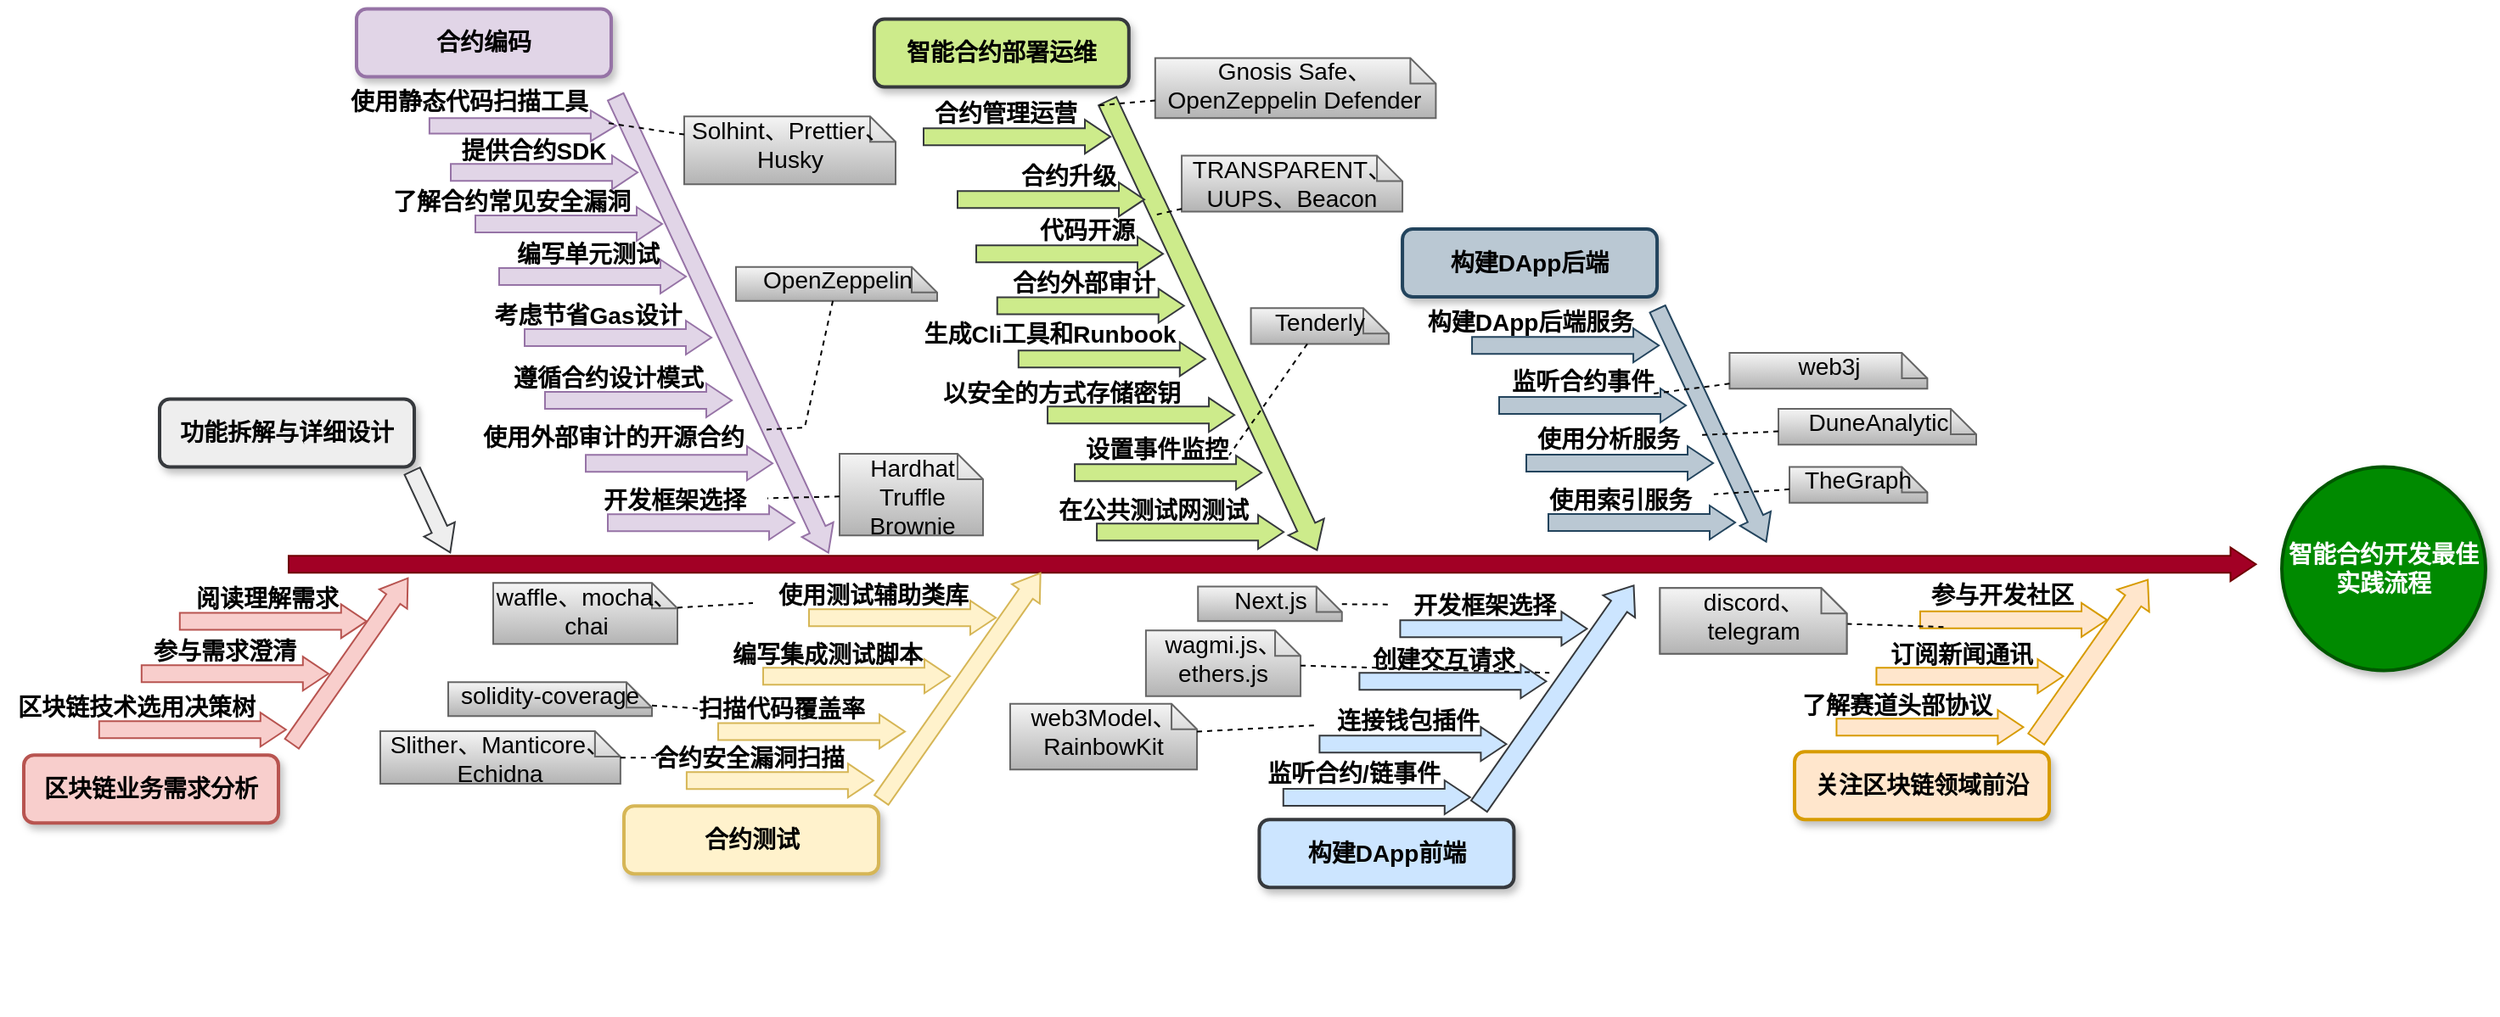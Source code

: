 <mxfile version="20.8.23" type="github">
  <diagram name="Page-1" id="b7a7eaba-c6c5-6fbe-34ae-1d3a4219ac39">
    <mxGraphModel dx="1395" dy="737" grid="1" gridSize="10" guides="1" tooltips="1" connect="1" arrows="1" fold="1" page="1" pageScale="1.5" pageWidth="1169" pageHeight="826" background="none" math="0" shadow="0">
      <root>
        <mxCell id="0" style=";html=1;" />
        <mxCell id="1" style=";html=1;" parent="0" />
        <mxCell id="KHwoJJ3RHJZZ6YcBAn-g-124" value="" style="html=1;shadow=0;dashed=0;align=center;verticalAlign=middle;shape=mxgraph.arrows2.arrow;dy=0.5;dx=15;direction=north;notch=0;rounded=0;strokeWidth=1;fontSize=14;rotation=90;fillColor=#a20025;strokeColor=#6F0000;fontStyle=1;fontColor=#ffffff;" vertex="1" parent="1">
          <mxGeometry x="755.38" y="731.25" width="20" height="1158.75" as="geometry" />
        </mxCell>
        <mxCell id="KHwoJJ3RHJZZ6YcBAn-g-125" value="" style="html=1;shadow=0;dashed=0;align=center;verticalAlign=middle;shape=mxgraph.arrows2.arrow;dy=0.5;dx=15;direction=north;notch=0;rounded=0;strokeWidth=1;fontSize=14;rotation=155;fillColor=#e1d5e7;strokeColor=#9673a6;fontStyle=1" vertex="1" parent="1">
          <mxGeometry x="431.06" y="1021.25" width="20.44" height="296.42" as="geometry" />
        </mxCell>
        <mxCell id="KHwoJJ3RHJZZ6YcBAn-g-126" value="合约编码" style="rounded=1;whiteSpace=wrap;html=1;shadow=1;strokeWidth=2;fontSize=14;fillColor=#e1d5e7;strokeColor=#9673a6;align=center;fontStyle=1" vertex="1" parent="1">
          <mxGeometry x="226" y="983.24" width="150" height="40" as="geometry" />
        </mxCell>
        <mxCell id="KHwoJJ3RHJZZ6YcBAn-g-128" value="智能合约开发最佳实践流程" style="ellipse;whiteSpace=wrap;html=1;rounded=1;shadow=1;strokeWidth=2;fontSize=14;align=center;fontStyle=1;fillColor=#008a00;fontColor=#ffffff;strokeColor=#005700;" vertex="1" parent="1">
          <mxGeometry x="1360" y="1253.24" width="120" height="120" as="geometry" />
        </mxCell>
        <mxCell id="KHwoJJ3RHJZZ6YcBAn-g-150" value="" style="html=1;shadow=0;dashed=0;align=center;verticalAlign=middle;shape=mxgraph.arrows2.arrow;dy=0.5;dx=15;direction=north;notch=0;rounded=0;strokeWidth=1;fontSize=14;rotation=35;fillColor=#fff2cc;strokeColor=#d6b656;fontStyle=1" vertex="1" parent="1">
          <mxGeometry x="572" y="1301.06" width="20" height="163.28" as="geometry" />
        </mxCell>
        <mxCell id="KHwoJJ3RHJZZ6YcBAn-g-151" value="合约测试" style="rounded=1;whiteSpace=wrap;html=1;shadow=1;strokeWidth=2;fontSize=14;fillColor=#fff2cc;strokeColor=#d6b656;align=center;fontStyle=1" vertex="1" parent="1">
          <mxGeometry x="383.5" y="1453.12" width="150" height="40" as="geometry" />
        </mxCell>
        <mxCell id="KHwoJJ3RHJZZ6YcBAn-g-167" value="" style="group;align=center;fontSize=14;fontStyle=1" vertex="1" connectable="0" parent="1">
          <mxGeometry x="410" y="1531.12" width="211" height="45" as="geometry" />
        </mxCell>
        <mxCell id="KHwoJJ3RHJZZ6YcBAn-g-168" value="" style="html=1;shadow=0;dashed=0;align=center;verticalAlign=middle;shape=mxgraph.arrows2.arrow;dy=0.5;dx=15;direction=north;notch=0;rounded=0;strokeWidth=1;fontSize=14;rotation=90;horizontal=0;labelPosition=left;verticalLabelPosition=middle;fillColor=#fff2cc;strokeColor=#d6b656;fontStyle=1" vertex="1" parent="KHwoJJ3RHJZZ6YcBAn-g-167">
          <mxGeometry x="127.5" y="-244" width="20" height="110" as="geometry" />
        </mxCell>
        <mxCell id="KHwoJJ3RHJZZ6YcBAn-g-169" value="使用测试辅助类库" style="text;html=1;align=center;verticalAlign=middle;resizable=0;points=[];autosize=1;strokeColor=none;fillColor=none;fontSize=14;fontStyle=1" vertex="1" parent="1">
          <mxGeometry x="459.5" y="1314.12" width="140" height="30" as="geometry" />
        </mxCell>
        <mxCell id="KHwoJJ3RHJZZ6YcBAn-g-189" value="" style="html=1;shadow=0;dashed=0;align=center;verticalAlign=middle;shape=mxgraph.arrows2.arrow;dy=0.5;dx=15;direction=north;notch=0;rounded=0;strokeWidth=1;fontSize=14;rotation=35;fillColor=#cce5ff;strokeColor=#36393d;fontStyle=1" vertex="1" parent="1">
          <mxGeometry x="921.24" y="1308.81" width="22.97" height="158.76" as="geometry" />
        </mxCell>
        <mxCell id="KHwoJJ3RHJZZ6YcBAn-g-190" value="构建DApp前端" style="rounded=1;whiteSpace=wrap;html=1;shadow=1;strokeWidth=2;fontSize=14;fillColor=#cce5ff;strokeColor=#36393d;align=center;fontStyle=1" vertex="1" parent="1">
          <mxGeometry x="757.71" y="1461.12" width="150" height="40" as="geometry" />
        </mxCell>
        <mxCell id="KHwoJJ3RHJZZ6YcBAn-g-191" value="" style="html=1;shadow=0;dashed=0;align=center;verticalAlign=middle;shape=mxgraph.arrows2.arrow;dy=0.5;dx=15;direction=north;notch=0;rounded=0;strokeWidth=1;fontSize=14;rotation=90;horizontal=0;labelPosition=left;verticalLabelPosition=middle;fillColor=#cce5ff;strokeColor=#36393d;fontStyle=1" vertex="1" parent="1">
          <mxGeometry x="885.71" y="1293.62" width="20" height="110" as="geometry" />
        </mxCell>
        <mxCell id="KHwoJJ3RHJZZ6YcBAn-g-192" value="开发框架选择" style="text;html=1;align=center;verticalAlign=middle;resizable=0;points=[];autosize=1;strokeColor=none;fillColor=none;fontSize=14;fontStyle=1" vertex="1" parent="1">
          <mxGeometry x="834.71" y="1319.62" width="110" height="30" as="geometry" />
        </mxCell>
        <mxCell id="KHwoJJ3RHJZZ6YcBAn-g-193" value="" style="html=1;shadow=0;dashed=0;align=center;verticalAlign=middle;shape=mxgraph.arrows2.arrow;dy=0.5;dx=15;direction=north;notch=0;rounded=0;strokeWidth=1;fontSize=14;rotation=90;horizontal=0;labelPosition=left;verticalLabelPosition=middle;fillColor=#cce5ff;strokeColor=#36393d;fontStyle=1" vertex="1" parent="1">
          <mxGeometry x="861.71" y="1324.62" width="20" height="110" as="geometry" />
        </mxCell>
        <mxCell id="KHwoJJ3RHJZZ6YcBAn-g-194" value="创建交互请求" style="text;html=1;align=center;verticalAlign=middle;resizable=0;points=[];autosize=1;strokeColor=none;fillColor=none;fontSize=14;fontStyle=1" vertex="1" parent="1">
          <mxGeometry x="810.6" y="1352.12" width="110" height="30" as="geometry" />
        </mxCell>
        <mxCell id="KHwoJJ3RHJZZ6YcBAn-g-206" value="关注区块链领域前沿" style="rounded=1;whiteSpace=wrap;html=1;shadow=1;strokeWidth=2;fontSize=14;fillColor=#ffe6cc;strokeColor=#d79b00;align=center;fontStyle=1" vertex="1" parent="1">
          <mxGeometry x="1073" y="1421.12" width="150" height="40" as="geometry" />
        </mxCell>
        <mxCell id="KHwoJJ3RHJZZ6YcBAn-g-130" value="" style="html=1;shadow=0;dashed=0;align=center;verticalAlign=middle;shape=mxgraph.arrows2.arrow;dy=0.5;dx=15;direction=north;notch=0;rounded=0;strokeWidth=1;fontSize=14;rotation=90;horizontal=0;labelPosition=left;verticalLabelPosition=middle;fillColor=#e1d5e7;strokeColor=#9673a6;fontStyle=1" vertex="1" parent="1">
          <mxGeometry x="406" y="1196.12" width="20" height="110" as="geometry" />
        </mxCell>
        <mxCell id="KHwoJJ3RHJZZ6YcBAn-g-131" value="&lt;font style=&quot;font-size: 14px;&quot;&gt;使用外部审计的开源合约&lt;/font&gt;" style="text;html=1;align=center;verticalAlign=middle;resizable=0;points=[];autosize=1;strokeColor=none;fillColor=none;fontSize=14;fontStyle=1" vertex="1" parent="1">
          <mxGeometry x="287" y="1221.12" width="180" height="30" as="geometry" />
        </mxCell>
        <mxCell id="KHwoJJ3RHJZZ6YcBAn-g-148" value="" style="html=1;shadow=0;dashed=0;align=center;verticalAlign=middle;shape=mxgraph.arrows2.arrow;dy=0.5;dx=15;direction=north;notch=0;rounded=0;strokeWidth=1;fontSize=14;rotation=90;horizontal=0;labelPosition=left;verticalLabelPosition=middle;fillColor=#cdeb8b;strokeColor=#36393d;fontStyle=1;" vertex="1" parent="1">
          <mxGeometry x="660.9" y="1134.64" width="20" height="110" as="geometry" />
        </mxCell>
        <mxCell id="KHwoJJ3RHJZZ6YcBAn-g-149" value="生成Cli工具和Runbook" style="text;html=1;align=center;verticalAlign=middle;resizable=0;points=[];autosize=1;strokeColor=none;fillColor=none;fontSize=14;fontStyle=1" vertex="1" parent="1">
          <mxGeometry x="549.03" y="1159.64" width="170" height="30" as="geometry" />
        </mxCell>
        <mxCell id="KHwoJJ3RHJZZ6YcBAn-g-180" value="功能拆解与详细设计" style="rounded=1;whiteSpace=wrap;html=1;shadow=1;strokeWidth=2;fontSize=14;fillColor=#eeeeee;strokeColor=#36393d;align=center;fontStyle=1" vertex="1" parent="1">
          <mxGeometry x="110" y="1213.24" width="150" height="40" as="geometry" />
        </mxCell>
        <mxCell id="KHwoJJ3RHJZZ6YcBAn-g-212" value="" style="html=1;shadow=0;dashed=0;align=center;verticalAlign=middle;shape=mxgraph.arrows2.arrow;dy=0.5;dx=15;direction=north;notch=0;rounded=0;strokeWidth=1;fontSize=14;rotation=155;fillColor=#eeeeee;strokeColor=#36393d;fontStyle=1;" vertex="1" parent="1">
          <mxGeometry x="260" y="1253.24" width="20" height="52.88" as="geometry" />
        </mxCell>
        <mxCell id="KHwoJJ3RHJZZ6YcBAn-g-235" value="Hardhat&#xa;Truffle&#xa;Brownie" style="shape=note;size=15;spacingLeft=5;overflow=fill;whiteSpace=wrap;fontSize=14;verticalAlign=middle;spacing=0;fillColor=#f5f5f5;strokeColor=#666666;gradientColor=#b3b3b3;" vertex="1" parent="1">
          <mxGeometry x="510.5" y="1245.5" width="84.5" height="48.12" as="geometry" />
        </mxCell>
        <mxCell id="KHwoJJ3RHJZZ6YcBAn-g-237" value="" style="rounded=0;endArrow=none;dashed=1;html=1;fontSize=14;" edge="1" source="KHwoJJ3RHJZZ6YcBAn-g-235" target="KHwoJJ3RHJZZ6YcBAn-g-134" parent="1">
          <mxGeometry relative="1" as="geometry">
            <mxPoint x="536.611" y="1100.12" as="targetPoint" />
          </mxGeometry>
        </mxCell>
        <mxCell id="KHwoJJ3RHJZZ6YcBAn-g-239" value="OpenZeppelin" style="shape=note;size=15;spacingLeft=5;overflow=fill;whiteSpace=wrap;fontSize=14;verticalAlign=middle;spacing=0;fillColor=#f5f5f5;strokeColor=#666666;gradientColor=#b3b3b3;" vertex="1" parent="1">
          <mxGeometry x="449.5" y="1135.41" width="118.5" height="19.94" as="geometry" />
        </mxCell>
        <mxCell id="KHwoJJ3RHJZZ6YcBAn-g-240" value="" style="rounded=0;endArrow=none;dashed=1;html=1;fontSize=14;" edge="1" parent="1" source="KHwoJJ3RHJZZ6YcBAn-g-239" target="KHwoJJ3RHJZZ6YcBAn-g-131">
          <mxGeometry relative="1" as="geometry">
            <mxPoint x="484" y="1210.06" as="targetPoint" />
            <Array as="points">
              <mxPoint x="490" y="1230" />
            </Array>
          </mxGeometry>
        </mxCell>
        <mxCell id="KHwoJJ3RHJZZ6YcBAn-g-133" value="" style="html=1;shadow=0;dashed=0;align=center;verticalAlign=middle;shape=mxgraph.arrows2.arrow;dy=0.5;dx=15;direction=north;notch=0;rounded=0;strokeWidth=1;fontSize=14;rotation=90;horizontal=0;labelPosition=left;verticalLabelPosition=middle;fillColor=#e1d5e7;strokeColor=#9673a6;fontStyle=1" vertex="1" parent="1">
          <mxGeometry x="419" y="1231.12" width="20" height="110" as="geometry" />
        </mxCell>
        <mxCell id="KHwoJJ3RHJZZ6YcBAn-g-134" value="开发框架选择" style="text;html=1;align=center;verticalAlign=middle;resizable=0;points=[];autosize=1;strokeColor=none;fillColor=none;fontSize=14;fontStyle=1" vertex="1" parent="1">
          <mxGeometry x="358" y="1258.12" width="110" height="30" as="geometry" />
        </mxCell>
        <mxCell id="KHwoJJ3RHJZZ6YcBAn-g-243" value="" style="html=1;shadow=0;dashed=0;align=center;verticalAlign=middle;shape=mxgraph.arrows2.arrow;dy=0.5;dx=15;direction=north;notch=0;rounded=0;strokeWidth=1;fontSize=14;rotation=35;fillColor=#f8cecc;strokeColor=#b85450;fontStyle=1" vertex="1" parent="1">
          <mxGeometry x="212.07" y="1308.06" width="20" height="119.11" as="geometry" />
        </mxCell>
        <mxCell id="KHwoJJ3RHJZZ6YcBAn-g-244" value="区块链业务需求分析" style="rounded=1;whiteSpace=wrap;html=1;shadow=1;strokeWidth=2;fontSize=14;fillColor=#f8cecc;strokeColor=#b85450;align=center;fontStyle=1" vertex="1" parent="1">
          <mxGeometry x="30.0" y="1423.12" width="150" height="40" as="geometry" />
        </mxCell>
        <mxCell id="KHwoJJ3RHJZZ6YcBAn-g-256" value="" style="group;align=center;fontSize=14;fontStyle=1" vertex="1" connectable="0" parent="1">
          <mxGeometry x="56.9" y="1309.22" width="186" height="45" as="geometry" />
        </mxCell>
        <mxCell id="KHwoJJ3RHJZZ6YcBAn-g-257" value="" style="html=1;shadow=0;dashed=0;align=center;verticalAlign=middle;shape=mxgraph.arrows2.arrow;dy=0.5;dx=15;direction=north;notch=0;rounded=0;strokeWidth=1;fontSize=14;rotation=90;horizontal=0;labelPosition=left;verticalLabelPosition=middle;fillColor=#f8cecc;strokeColor=#b85450;fontStyle=1" vertex="1" parent="KHwoJJ3RHJZZ6YcBAn-g-256">
          <mxGeometry x="110" y="-20" width="20" height="110" as="geometry" />
        </mxCell>
        <mxCell id="KHwoJJ3RHJZZ6YcBAn-g-258" value="阅读理解需求" style="text;html=1;align=center;verticalAlign=middle;resizable=0;points=[];autosize=1;strokeColor=none;fillColor=none;fontSize=14;fontStyle=1" vertex="1" parent="1">
          <mxGeometry x="117.9" y="1316.22" width="110" height="30" as="geometry" />
        </mxCell>
        <mxCell id="KHwoJJ3RHJZZ6YcBAn-g-251" value="" style="html=1;shadow=0;dashed=0;align=center;verticalAlign=middle;shape=mxgraph.arrows2.arrow;dy=0.5;dx=15;direction=north;notch=0;rounded=0;strokeWidth=1;fontSize=14;rotation=90;horizontal=0;labelPosition=left;verticalLabelPosition=middle;fillColor=#f8cecc;strokeColor=#b85450;fontStyle=1" vertex="1" parent="1">
          <mxGeometry x="144.4" y="1320.12" width="20" height="110" as="geometry" />
        </mxCell>
        <mxCell id="KHwoJJ3RHJZZ6YcBAn-g-252" value="参与需求澄清" style="text;html=1;align=center;verticalAlign=middle;resizable=0;points=[];autosize=1;strokeColor=none;fillColor=none;fontSize=14;fontStyle=1" vertex="1" parent="1">
          <mxGeometry x="93.4" y="1347.12" width="110" height="30" as="geometry" />
        </mxCell>
        <mxCell id="KHwoJJ3RHJZZ6YcBAn-g-254" value="" style="html=1;shadow=0;dashed=0;align=center;verticalAlign=middle;shape=mxgraph.arrows2.arrow;dy=0.5;dx=15;direction=north;notch=0;rounded=0;strokeWidth=1;fontSize=14;rotation=90;horizontal=0;labelPosition=left;verticalLabelPosition=middle;fillColor=#f8cecc;strokeColor=#b85450;fontStyle=1" vertex="1" parent="1">
          <mxGeometry x="119.4" y="1353.12" width="20" height="110" as="geometry" />
        </mxCell>
        <mxCell id="KHwoJJ3RHJZZ6YcBAn-g-255" value="区块链技术选用决策树" style="text;html=1;align=center;verticalAlign=middle;resizable=0;points=[];autosize=1;strokeColor=none;fillColor=none;fontSize=14;fontStyle=1" vertex="1" parent="1">
          <mxGeometry x="16.4" y="1380.12" width="160" height="30" as="geometry" />
        </mxCell>
        <mxCell id="KHwoJJ3RHJZZ6YcBAn-g-273" value="" style="group" vertex="1" connectable="0" parent="1">
          <mxGeometry x="246.63" y="1047.64" width="144.87" height="42" as="geometry" />
        </mxCell>
        <mxCell id="KHwoJJ3RHJZZ6YcBAn-g-271" value="" style="html=1;shadow=0;dashed=0;align=center;verticalAlign=middle;shape=mxgraph.arrows2.arrow;dy=0.5;dx=15;direction=north;notch=0;rounded=0;strokeWidth=1;fontSize=14;rotation=90;horizontal=0;labelPosition=left;verticalLabelPosition=middle;fillColor=#e1d5e7;strokeColor=#9673a6;fontStyle=1" vertex="1" parent="KHwoJJ3RHJZZ6YcBAn-g-273">
          <mxGeometry x="79.87" y="-23" width="20" height="110" as="geometry" />
        </mxCell>
        <mxCell id="KHwoJJ3RHJZZ6YcBAn-g-272" value="提供合约SDK" style="text;html=1;align=center;verticalAlign=middle;resizable=0;points=[];autosize=1;strokeColor=none;fillColor=none;fontSize=14;fontStyle=1" vertex="1" parent="KHwoJJ3RHJZZ6YcBAn-g-273">
          <mxGeometry x="28" y="4" width="110" height="30" as="geometry" />
        </mxCell>
        <mxCell id="KHwoJJ3RHJZZ6YcBAn-g-280" value="" style="group" vertex="1" connectable="0" parent="1">
          <mxGeometry x="212.07" y="1023.24" width="166.87" height="38.0" as="geometry" />
        </mxCell>
        <mxCell id="KHwoJJ3RHJZZ6YcBAn-g-278" value="" style="html=1;shadow=0;dashed=0;align=center;verticalAlign=middle;shape=mxgraph.arrows2.arrow;dy=0.5;dx=15;direction=north;notch=0;rounded=0;strokeWidth=1;fontSize=14;rotation=90;horizontal=0;labelPosition=left;verticalLabelPosition=middle;fillColor=#e1d5e7;strokeColor=#9673a6;fontStyle=1" vertex="1" parent="KHwoJJ3RHJZZ6YcBAn-g-280">
          <mxGeometry x="102.81" y="-26.06" width="18.12" height="110" as="geometry" />
        </mxCell>
        <mxCell id="KHwoJJ3RHJZZ6YcBAn-g-279" value="&lt;span style=&quot;font-size: 14px;&quot;&gt;使用静态代码扫描工具&lt;/span&gt;" style="text;html=1;align=center;verticalAlign=middle;resizable=0;points=[];autosize=1;strokeColor=none;fillColor=none;fontSize=14;fontStyle=1" vertex="1" parent="KHwoJJ3RHJZZ6YcBAn-g-280">
          <mxGeometry width="160" height="30" as="geometry" />
        </mxCell>
        <mxCell id="KHwoJJ3RHJZZ6YcBAn-g-282" value="Solhint、Prettier、Husky" style="shape=note;size=15;spacingLeft=5;overflow=fill;whiteSpace=wrap;fontSize=14;verticalAlign=middle;spacing=0;fillColor=#f5f5f5;strokeColor=#666666;gradientColor=#b3b3b3;" vertex="1" parent="1">
          <mxGeometry x="419" y="1046.64" width="124.5" height="40" as="geometry" />
        </mxCell>
        <mxCell id="KHwoJJ3RHJZZ6YcBAn-g-283" value="" style="rounded=0;endArrow=none;dashed=1;html=1;fontSize=14;" edge="1" parent="1" source="KHwoJJ3RHJZZ6YcBAn-g-282" target="KHwoJJ3RHJZZ6YcBAn-g-279">
          <mxGeometry relative="1" as="geometry">
            <mxPoint x="390" y="1094.85" as="targetPoint" />
            <Array as="points" />
          </mxGeometry>
        </mxCell>
        <mxCell id="KHwoJJ3RHJZZ6YcBAn-g-289" value="" style="html=1;shadow=0;dashed=0;align=center;verticalAlign=middle;shape=mxgraph.arrows2.arrow;dy=0.5;dx=15;direction=north;notch=0;rounded=0;strokeWidth=1;fontSize=14;rotation=90;horizontal=0;labelPosition=left;verticalLabelPosition=middle;fillColor=#fff2cc;strokeColor=#d6b656;fontStyle=1" vertex="1" parent="1">
          <mxGeometry x="510.5" y="1321.62" width="20" height="110" as="geometry" />
        </mxCell>
        <mxCell id="KHwoJJ3RHJZZ6YcBAn-g-290" value="编写集成测试脚本" style="text;html=1;align=center;verticalAlign=middle;resizable=0;points=[];autosize=1;strokeColor=none;fillColor=none;fontSize=14;fontStyle=1" vertex="1" parent="1">
          <mxGeometry x="432.5" y="1348.62" width="140" height="30" as="geometry" />
        </mxCell>
        <mxCell id="KHwoJJ3RHJZZ6YcBAn-g-292" value="waffle、mocha、chai" style="shape=note;size=15;spacingLeft=5;overflow=fill;whiteSpace=wrap;fontSize=14;verticalAlign=middle;spacing=0;fillColor=#f5f5f5;strokeColor=#666666;gradientColor=#b3b3b3;" vertex="1" parent="1">
          <mxGeometry x="306.5" y="1321.62" width="108.5" height="36" as="geometry" />
        </mxCell>
        <mxCell id="KHwoJJ3RHJZZ6YcBAn-g-293" value="" style="rounded=0;endArrow=none;dashed=1;html=1;fontSize=14;" edge="1" parent="1" source="KHwoJJ3RHJZZ6YcBAn-g-292" target="KHwoJJ3RHJZZ6YcBAn-g-169">
          <mxGeometry relative="1" as="geometry">
            <mxPoint x="442" y="1334.059" as="targetPoint" />
          </mxGeometry>
        </mxCell>
        <mxCell id="KHwoJJ3RHJZZ6YcBAn-g-294" value="" style="html=1;shadow=0;dashed=0;align=center;verticalAlign=middle;shape=mxgraph.arrows2.arrow;dy=0.5;dx=15;direction=north;notch=0;rounded=0;strokeWidth=1;fontSize=14;rotation=90;horizontal=0;labelPosition=left;verticalLabelPosition=middle;fillColor=#fff2cc;strokeColor=#d6b656;fontStyle=1" vertex="1" parent="1">
          <mxGeometry x="484" y="1354.22" width="20" height="110" as="geometry" />
        </mxCell>
        <mxCell id="KHwoJJ3RHJZZ6YcBAn-g-295" value="扫描代码覆盖率" style="text;html=1;align=center;verticalAlign=middle;resizable=0;points=[];autosize=1;strokeColor=none;fillColor=none;fontSize=14;fontStyle=1" vertex="1" parent="1">
          <mxGeometry x="416" y="1381.22" width="120" height="30" as="geometry" />
        </mxCell>
        <mxCell id="KHwoJJ3RHJZZ6YcBAn-g-297" value="solidity-coverage" style="shape=note;size=15;spacingLeft=5;overflow=fill;whiteSpace=wrap;fontSize=14;verticalAlign=middle;spacing=0;fillColor=#f5f5f5;strokeColor=#666666;gradientColor=#b3b3b3;" vertex="1" parent="1">
          <mxGeometry x="280" y="1380.12" width="120" height="20" as="geometry" />
        </mxCell>
        <mxCell id="KHwoJJ3RHJZZ6YcBAn-g-298" value="" style="rounded=0;endArrow=none;dashed=1;html=1;fontSize=14;" edge="1" parent="1" source="KHwoJJ3RHJZZ6YcBAn-g-297">
          <mxGeometry relative="1" as="geometry">
            <mxPoint x="429" y="1395.72" as="targetPoint" />
          </mxGeometry>
        </mxCell>
        <mxCell id="KHwoJJ3RHJZZ6YcBAn-g-299" value="" style="html=1;shadow=0;dashed=0;align=center;verticalAlign=middle;shape=mxgraph.arrows2.arrow;dy=0.5;dx=15;direction=north;notch=0;rounded=0;strokeWidth=1;fontSize=14;rotation=90;horizontal=0;labelPosition=left;verticalLabelPosition=middle;fillColor=#fff2cc;strokeColor=#d6b656;fontStyle=1" vertex="1" parent="1">
          <mxGeometry x="465.44" y="1383.12" width="20" height="110" as="geometry" />
        </mxCell>
        <mxCell id="KHwoJJ3RHJZZ6YcBAn-g-300" value="合约安全漏洞扫描" style="text;html=1;align=center;verticalAlign=middle;resizable=0;points=[];autosize=1;strokeColor=none;fillColor=none;fontSize=14;fontStyle=1" vertex="1" parent="1">
          <mxGeometry x="387.44" y="1410.12" width="140" height="30" as="geometry" />
        </mxCell>
        <mxCell id="KHwoJJ3RHJZZ6YcBAn-g-301" value="Slither、Manticore、Echidna" style="shape=note;size=15;spacingLeft=5;overflow=fill;whiteSpace=wrap;fontSize=14;verticalAlign=middle;spacing=0;fillColor=#f5f5f5;strokeColor=#666666;gradientColor=#b3b3b3;" vertex="1" parent="1">
          <mxGeometry x="240" y="1409.02" width="141.44" height="30.98" as="geometry" />
        </mxCell>
        <mxCell id="KHwoJJ3RHJZZ6YcBAn-g-302" value="" style="rounded=0;endArrow=none;dashed=1;html=1;fontSize=14;" edge="1" parent="1" source="KHwoJJ3RHJZZ6YcBAn-g-301">
          <mxGeometry relative="1" as="geometry">
            <mxPoint x="410.44" y="1424.62" as="targetPoint" />
          </mxGeometry>
        </mxCell>
        <mxCell id="KHwoJJ3RHJZZ6YcBAn-g-303" value="" style="html=1;shadow=0;dashed=0;align=center;verticalAlign=middle;shape=mxgraph.arrows2.arrow;dy=0.5;dx=15;direction=north;notch=0;rounded=0;strokeWidth=1;fontSize=14;rotation=90;horizontal=0;labelPosition=left;verticalLabelPosition=middle;fillColor=#cdeb8b;strokeColor=#36393d;fontStyle=1" vertex="1" parent="1">
          <mxGeometry x="694.03" y="1201.62" width="20" height="110" as="geometry" />
        </mxCell>
        <mxCell id="KHwoJJ3RHJZZ6YcBAn-g-304" value="&lt;font style=&quot;font-size: 14px;&quot;&gt;设置事件监控&lt;/font&gt;" style="text;html=1;align=center;verticalAlign=middle;resizable=0;points=[];autosize=1;strokeColor=none;fillColor=none;fontSize=14;fontStyle=1" vertex="1" parent="1">
          <mxGeometry x="642.03" y="1227.62" width="110" height="30" as="geometry" />
        </mxCell>
        <mxCell id="KHwoJJ3RHJZZ6YcBAn-g-305" value="" style="html=1;shadow=0;dashed=0;align=center;verticalAlign=middle;shape=mxgraph.arrows2.arrow;dy=0.5;dx=15;direction=north;notch=0;rounded=0;strokeWidth=1;fontSize=14;rotation=90;horizontal=0;labelPosition=left;verticalLabelPosition=middle;fillColor=#cdeb8b;strokeColor=#36393d;fontStyle=1" vertex="1" parent="1">
          <mxGeometry x="707.03" y="1236.62" width="20" height="110" as="geometry" />
        </mxCell>
        <mxCell id="KHwoJJ3RHJZZ6YcBAn-g-306" value="在公共测试网测试" style="text;html=1;align=center;verticalAlign=middle;resizable=0;points=[];autosize=1;strokeColor=none;fillColor=none;fontSize=14;fontStyle=1" vertex="1" parent="1">
          <mxGeometry x="625.03" y="1263.62" width="140" height="30" as="geometry" />
        </mxCell>
        <mxCell id="KHwoJJ3RHJZZ6YcBAn-g-307" value="" style="html=1;shadow=0;dashed=0;align=center;verticalAlign=middle;shape=mxgraph.arrows2.arrow;dy=0.5;dx=15;direction=north;notch=0;rounded=0;strokeWidth=1;fontSize=14;rotation=155;fillColor=#cdeb8b;strokeColor=#36393d;fontStyle=1" vertex="1" parent="1">
          <mxGeometry x="718.43" y="1023.93" width="23.16" height="292" as="geometry" />
        </mxCell>
        <mxCell id="KHwoJJ3RHJZZ6YcBAn-g-308" value="" style="html=1;shadow=0;dashed=0;align=center;verticalAlign=middle;shape=mxgraph.arrows2.arrow;dy=0.5;dx=15;direction=north;notch=0;rounded=0;strokeWidth=1;fontSize=14;rotation=90;horizontal=0;labelPosition=left;verticalLabelPosition=middle;fillColor=#cdeb8b;strokeColor=#36393d;fontStyle=1" vertex="1" parent="1">
          <mxGeometry x="678.03" y="1167.62" width="20" height="110" as="geometry" />
        </mxCell>
        <mxCell id="KHwoJJ3RHJZZ6YcBAn-g-309" value="以安全的方式存储密钥" style="text;html=1;align=center;verticalAlign=middle;resizable=0;points=[];autosize=1;strokeColor=none;fillColor=none;fontSize=14;fontStyle=1" vertex="1" parent="1">
          <mxGeometry x="561.03" y="1194.62" width="160" height="30" as="geometry" />
        </mxCell>
        <mxCell id="KHwoJJ3RHJZZ6YcBAn-g-310" value="智能合约部署运维" style="rounded=1;whiteSpace=wrap;html=1;shadow=1;strokeWidth=2;fontSize=14;fillColor=#cdeb8b;strokeColor=#36393d;align=center;fontStyle=1" vertex="1" parent="1">
          <mxGeometry x="530.9" y="989.24" width="150" height="40" as="geometry" />
        </mxCell>
        <mxCell id="KHwoJJ3RHJZZ6YcBAn-g-332" value="" style="group" vertex="1" connectable="0" parent="1">
          <mxGeometry x="237" y="1082" width="169" height="38" as="geometry" />
        </mxCell>
        <mxCell id="KHwoJJ3RHJZZ6YcBAn-g-139" value="" style="html=1;shadow=0;dashed=0;align=center;verticalAlign=middle;shape=mxgraph.arrows2.arrow;dy=0.5;dx=15;direction=north;notch=0;rounded=0;strokeWidth=1;fontSize=14;rotation=90;horizontal=0;labelPosition=left;verticalLabelPosition=middle;fillColor=#e1d5e7;strokeColor=#9673a6;fontStyle=1" vertex="1" parent="KHwoJJ3RHJZZ6YcBAn-g-332">
          <mxGeometry x="104" y="-27" width="20" height="110" as="geometry" />
        </mxCell>
        <mxCell id="KHwoJJ3RHJZZ6YcBAn-g-140" value="&lt;font style=&quot;font-size: 14px;&quot;&gt;了解合约常见安全漏洞&lt;/font&gt;" style="text;html=1;align=center;verticalAlign=middle;resizable=0;points=[];autosize=1;strokeColor=none;fillColor=none;fontSize=14;fontStyle=1" vertex="1" parent="KHwoJJ3RHJZZ6YcBAn-g-332">
          <mxGeometry width="160" height="30" as="geometry" />
        </mxCell>
        <mxCell id="KHwoJJ3RHJZZ6YcBAn-g-333" value="" style="group" vertex="1" connectable="0" parent="1">
          <mxGeometry x="307" y="1113" width="113" height="38" as="geometry" />
        </mxCell>
        <mxCell id="KHwoJJ3RHJZZ6YcBAn-g-136" value="" style="html=1;shadow=0;dashed=0;align=center;verticalAlign=middle;shape=mxgraph.arrows2.arrow;dy=0.5;dx=15;direction=north;notch=0;rounded=0;strokeWidth=1;fontSize=14;rotation=90;horizontal=0;labelPosition=left;verticalLabelPosition=middle;fillColor=#e1d5e7;strokeColor=#9673a6;fontStyle=1" vertex="1" parent="KHwoJJ3RHJZZ6YcBAn-g-333">
          <mxGeometry x="48" y="-27" width="20" height="110" as="geometry" />
        </mxCell>
        <mxCell id="KHwoJJ3RHJZZ6YcBAn-g-137" value="&lt;font style=&quot;font-size: 14px;&quot;&gt;编写单元测试&lt;/font&gt;" style="text;html=1;align=center;verticalAlign=middle;resizable=0;points=[];autosize=1;strokeColor=none;fillColor=none;fontSize=14;fontStyle=1" vertex="1" parent="KHwoJJ3RHJZZ6YcBAn-g-333">
          <mxGeometry width="110" height="30" as="geometry" />
        </mxCell>
        <mxCell id="KHwoJJ3RHJZZ6YcBAn-g-334" value="" style="group" vertex="1" connectable="0" parent="1">
          <mxGeometry x="334" y="1186" width="125" height="38" as="geometry" />
        </mxCell>
        <mxCell id="KHwoJJ3RHJZZ6YcBAn-g-335" value="" style="html=1;shadow=0;dashed=0;align=center;verticalAlign=middle;shape=mxgraph.arrows2.arrow;dy=0.5;dx=15;direction=north;notch=0;rounded=0;strokeWidth=1;fontSize=14;rotation=90;horizontal=0;labelPosition=left;verticalLabelPosition=middle;fillColor=#e1d5e7;strokeColor=#9673a6;fontStyle=1" vertex="1" parent="KHwoJJ3RHJZZ6YcBAn-g-334">
          <mxGeometry x="48" y="-27" width="20" height="110" as="geometry" />
        </mxCell>
        <mxCell id="KHwoJJ3RHJZZ6YcBAn-g-336" value="&lt;font style=&quot;font-size: 14px;&quot;&gt;遵循合约设计模式&lt;/font&gt;" style="text;html=1;align=center;verticalAlign=middle;resizable=0;points=[];autosize=1;strokeColor=none;fillColor=none;fontSize=14;fontStyle=1" vertex="1" parent="KHwoJJ3RHJZZ6YcBAn-g-334">
          <mxGeometry x="-30" width="140" height="30" as="geometry" />
        </mxCell>
        <mxCell id="KHwoJJ3RHJZZ6YcBAn-g-337" value="" style="group" vertex="1" connectable="0" parent="1">
          <mxGeometry x="322" y="1149" width="125" height="38" as="geometry" />
        </mxCell>
        <mxCell id="KHwoJJ3RHJZZ6YcBAn-g-338" value="" style="html=1;shadow=0;dashed=0;align=center;verticalAlign=middle;shape=mxgraph.arrows2.arrow;dy=0.5;dx=15;direction=north;notch=0;rounded=0;strokeWidth=1;fontSize=14;rotation=90;horizontal=0;labelPosition=left;verticalLabelPosition=middle;fillColor=#e1d5e7;strokeColor=#9673a6;fontStyle=1" vertex="1" parent="KHwoJJ3RHJZZ6YcBAn-g-337">
          <mxGeometry x="48" y="-27" width="20" height="110" as="geometry" />
        </mxCell>
        <mxCell id="KHwoJJ3RHJZZ6YcBAn-g-339" value="&lt;font style=&quot;font-size: 14px;&quot;&gt;考虑节省Gas设计&lt;/font&gt;" style="text;html=1;align=center;verticalAlign=middle;resizable=0;points=[];autosize=1;strokeColor=none;fillColor=none;fontSize=14;fontStyle=1" vertex="1" parent="KHwoJJ3RHJZZ6YcBAn-g-337">
          <mxGeometry x="-25" width="130" height="30" as="geometry" />
        </mxCell>
        <mxCell id="KHwoJJ3RHJZZ6YcBAn-g-340" value="" style="group" vertex="1" connectable="0" parent="1">
          <mxGeometry x="790.21" y="1387.62" width="113" height="39" as="geometry" />
        </mxCell>
        <mxCell id="KHwoJJ3RHJZZ6YcBAn-g-196" value="" style="html=1;shadow=0;dashed=0;align=center;verticalAlign=middle;shape=mxgraph.arrows2.arrow;dy=0.5;dx=15;direction=north;notch=0;rounded=0;strokeWidth=1;fontSize=14;rotation=90;horizontal=0;labelPosition=left;verticalLabelPosition=middle;fillColor=#cce5ff;strokeColor=#36393d;fontStyle=1" vertex="1" parent="KHwoJJ3RHJZZ6YcBAn-g-340">
          <mxGeometry x="48" y="-26" width="20" height="110" as="geometry" />
        </mxCell>
        <mxCell id="KHwoJJ3RHJZZ6YcBAn-g-197" value="连接钱包插件" style="text;html=1;align=center;verticalAlign=middle;resizable=0;points=[];autosize=1;strokeColor=none;fillColor=none;fontSize=14;fontStyle=1" vertex="1" parent="KHwoJJ3RHJZZ6YcBAn-g-340">
          <mxGeometry width="110" height="30" as="geometry" />
        </mxCell>
        <mxCell id="KHwoJJ3RHJZZ6YcBAn-g-341" value="" style="group" vertex="1" connectable="0" parent="1">
          <mxGeometry x="768.89" y="1419" width="120" height="39" as="geometry" />
        </mxCell>
        <mxCell id="KHwoJJ3RHJZZ6YcBAn-g-342" value="" style="html=1;shadow=0;dashed=0;align=center;verticalAlign=middle;shape=mxgraph.arrows2.arrow;dy=0.5;dx=15;direction=north;notch=0;rounded=0;strokeWidth=1;fontSize=14;rotation=90;horizontal=0;labelPosition=left;verticalLabelPosition=middle;fillColor=#cce5ff;strokeColor=#36393d;fontStyle=1" vertex="1" parent="KHwoJJ3RHJZZ6YcBAn-g-341">
          <mxGeometry x="48" y="-26" width="20" height="110" as="geometry" />
        </mxCell>
        <mxCell id="KHwoJJ3RHJZZ6YcBAn-g-343" value="监听合约/链事件" style="text;html=1;align=center;verticalAlign=middle;resizable=0;points=[];autosize=1;strokeColor=none;fillColor=none;fontSize=14;fontStyle=1" vertex="1" parent="KHwoJJ3RHJZZ6YcBAn-g-341">
          <mxGeometry x="-21" width="130" height="30" as="geometry" />
        </mxCell>
        <mxCell id="KHwoJJ3RHJZZ6YcBAn-g-347" value="TRANSPARENT、UUPS、Beacon" style="shape=note;size=15;spacingLeft=5;overflow=fill;whiteSpace=wrap;fontSize=14;verticalAlign=middle;spacing=0;fillColor=#f5f5f5;strokeColor=#666666;gradientColor=#b3b3b3;" vertex="1" parent="1">
          <mxGeometry x="712.03" y="1069.8" width="130" height="33" as="geometry" />
        </mxCell>
        <mxCell id="KHwoJJ3RHJZZ6YcBAn-g-348" value="" style="rounded=0;endArrow=none;dashed=1;html=1;fontSize=14;" edge="1" parent="1" source="KHwoJJ3RHJZZ6YcBAn-g-347" target="KHwoJJ3RHJZZ6YcBAn-g-353">
          <mxGeometry relative="1" as="geometry">
            <mxPoint x="737.97" y="1117.76" as="targetPoint" />
          </mxGeometry>
        </mxCell>
        <mxCell id="KHwoJJ3RHJZZ6YcBAn-g-313" value="Tenderly" style="shape=note;size=15;spacingLeft=5;overflow=fill;whiteSpace=wrap;fontSize=14;verticalAlign=middle;spacing=0;fillColor=#f5f5f5;strokeColor=#666666;gradientColor=#b3b3b3;" vertex="1" parent="1">
          <mxGeometry x="752.79" y="1159.64" width="81.21" height="21.12" as="geometry" />
        </mxCell>
        <mxCell id="KHwoJJ3RHJZZ6YcBAn-g-314" value="" style="rounded=0;endArrow=none;dashed=1;html=1;fontSize=14;" edge="1" parent="1" source="KHwoJJ3RHJZZ6YcBAn-g-313">
          <mxGeometry relative="1" as="geometry">
            <mxPoint x="740" y="1246.38" as="targetPoint" />
          </mxGeometry>
        </mxCell>
        <mxCell id="KHwoJJ3RHJZZ6YcBAn-g-350" value="" style="group" vertex="1" connectable="0" parent="1">
          <mxGeometry x="603.37" y="1129.64" width="119.63" height="38.6" as="geometry" />
        </mxCell>
        <mxCell id="KHwoJJ3RHJZZ6YcBAn-g-311" value="" style="html=1;shadow=0;dashed=0;align=center;verticalAlign=middle;shape=mxgraph.arrows2.arrow;dy=0.5;dx=15;direction=north;notch=0;rounded=0;strokeWidth=1;fontSize=14;rotation=90;horizontal=0;labelPosition=left;verticalLabelPosition=middle;fillColor=#cdeb8b;strokeColor=#36393d;fontStyle=1;" vertex="1" parent="KHwoJJ3RHJZZ6YcBAn-g-350">
          <mxGeometry x="45" y="-26.4" width="20" height="110" as="geometry" />
        </mxCell>
        <mxCell id="KHwoJJ3RHJZZ6YcBAn-g-312" value="合约外部审计" style="text;html=1;align=center;verticalAlign=middle;resizable=0;points=[];autosize=1;strokeColor=none;fillColor=none;fontSize=14;fontStyle=1" vertex="1" parent="KHwoJJ3RHJZZ6YcBAn-g-350">
          <mxGeometry x="-4.37" width="110" height="30" as="geometry" />
        </mxCell>
        <mxCell id="KHwoJJ3RHJZZ6YcBAn-g-351" value="" style="group" vertex="1" connectable="0" parent="1">
          <mxGeometry x="591" y="1099.0" width="110" height="38.6" as="geometry" />
        </mxCell>
        <mxCell id="KHwoJJ3RHJZZ6YcBAn-g-352" value="" style="html=1;shadow=0;dashed=0;align=center;verticalAlign=middle;shape=mxgraph.arrows2.arrow;dy=0.5;dx=15;direction=north;notch=0;rounded=0;strokeWidth=1;fontSize=14;rotation=90;horizontal=0;labelPosition=left;verticalLabelPosition=middle;fillColor=#cdeb8b;strokeColor=#36393d;fontStyle=1;" vertex="1" parent="KHwoJJ3RHJZZ6YcBAn-g-351">
          <mxGeometry x="45" y="-26.4" width="20" height="110" as="geometry" />
        </mxCell>
        <mxCell id="KHwoJJ3RHJZZ6YcBAn-g-353" value="代码开源" style="text;html=1;align=center;verticalAlign=middle;resizable=0;points=[];autosize=1;strokeColor=none;fillColor=none;fontSize=14;fontStyle=1" vertex="1" parent="KHwoJJ3RHJZZ6YcBAn-g-351">
          <mxGeometry x="24.63" width="80" height="30" as="geometry" />
        </mxCell>
        <mxCell id="KHwoJJ3RHJZZ6YcBAn-g-356" value="Next.js" style="shape=note;size=15;spacingLeft=5;overflow=fill;whiteSpace=wrap;fontSize=14;verticalAlign=middle;spacing=0;fillColor=#f5f5f5;strokeColor=#666666;gradientColor=#b3b3b3;" vertex="1" parent="1">
          <mxGeometry x="721.61" y="1323.74" width="84.79" height="20.38" as="geometry" />
        </mxCell>
        <mxCell id="KHwoJJ3RHJZZ6YcBAn-g-357" value="" style="rounded=0;endArrow=none;dashed=1;html=1;fontSize=14;" edge="1" parent="1" source="KHwoJJ3RHJZZ6YcBAn-g-356" target="KHwoJJ3RHJZZ6YcBAn-g-192">
          <mxGeometry relative="1" as="geometry">
            <mxPoint x="947.6" y="1346.12" as="targetPoint" />
          </mxGeometry>
        </mxCell>
        <mxCell id="KHwoJJ3RHJZZ6YcBAn-g-358" value="wagmi.js、ethers.js" style="shape=note;size=15;spacingLeft=5;overflow=fill;whiteSpace=wrap;fontSize=14;verticalAlign=middle;spacing=0;fillColor=#f5f5f5;strokeColor=#666666;gradientColor=#b3b3b3;" vertex="1" parent="1">
          <mxGeometry x="690.95" y="1349.62" width="91.08" height="38.76" as="geometry" />
        </mxCell>
        <mxCell id="KHwoJJ3RHJZZ6YcBAn-g-359" value="" style="rounded=0;endArrow=none;dashed=1;html=1;fontSize=14;" edge="1" parent="1" source="KHwoJJ3RHJZZ6YcBAn-g-358">
          <mxGeometry relative="1" as="geometry">
            <mxPoint x="928.6" y="1374.62" as="targetPoint" />
          </mxGeometry>
        </mxCell>
        <mxCell id="KHwoJJ3RHJZZ6YcBAn-g-360" value="web3Model、RainbowKit" style="shape=note;size=15;spacingLeft=5;overflow=fill;whiteSpace=wrap;fontSize=14;verticalAlign=middle;spacing=0;fillColor=#f5f5f5;strokeColor=#666666;gradientColor=#b3b3b3;" vertex="1" parent="1">
          <mxGeometry x="610.99" y="1392.86" width="110.04" height="38.76" as="geometry" />
        </mxCell>
        <mxCell id="KHwoJJ3RHJZZ6YcBAn-g-361" value="" style="rounded=0;endArrow=none;dashed=1;html=1;fontSize=14;" edge="1" parent="1" source="KHwoJJ3RHJZZ6YcBAn-g-360" target="KHwoJJ3RHJZZ6YcBAn-g-197">
          <mxGeometry relative="1" as="geometry">
            <mxPoint x="900.89" y="1417.43" as="targetPoint" />
          </mxGeometry>
        </mxCell>
        <mxCell id="KHwoJJ3RHJZZ6YcBAn-g-362" value="" style="html=1;shadow=0;dashed=0;align=center;verticalAlign=middle;shape=mxgraph.arrows2.arrow;dy=0.5;dx=15;direction=north;notch=0;rounded=0;strokeWidth=1;fontSize=14;rotation=90;horizontal=0;labelPosition=left;verticalLabelPosition=middle;fillColor=#bac8d3;strokeColor=#23445d;fontStyle=1" vertex="1" parent="1">
          <mxGeometry x="960" y="1196" width="20" height="110" as="geometry" />
        </mxCell>
        <mxCell id="KHwoJJ3RHJZZ6YcBAn-g-363" value="使用分析服务" style="text;html=1;align=center;verticalAlign=middle;resizable=0;points=[];autosize=1;strokeColor=none;fillColor=none;fontSize=14;fontStyle=1" vertex="1" parent="1">
          <mxGeometry x="908" y="1222" width="110" height="30" as="geometry" />
        </mxCell>
        <mxCell id="KHwoJJ3RHJZZ6YcBAn-g-364" value="" style="html=1;shadow=0;dashed=0;align=center;verticalAlign=middle;shape=mxgraph.arrows2.arrow;dy=0.5;dx=15;direction=north;notch=0;rounded=0;strokeWidth=1;fontSize=14;rotation=90;horizontal=0;labelPosition=left;verticalLabelPosition=middle;fillColor=#bac8d3;strokeColor=#23445d;fontStyle=1" vertex="1" parent="1">
          <mxGeometry x="973" y="1231" width="20" height="110" as="geometry" />
        </mxCell>
        <mxCell id="KHwoJJ3RHJZZ6YcBAn-g-365" value="&lt;font style=&quot;font-size: 14px;&quot;&gt;使用索引服务&lt;/font&gt;" style="text;html=1;align=center;verticalAlign=middle;resizable=0;points=[];autosize=1;strokeColor=none;fillColor=none;fontSize=14;fontStyle=1" vertex="1" parent="1">
          <mxGeometry x="915" y="1257.62" width="110" height="30" as="geometry" />
        </mxCell>
        <mxCell id="KHwoJJ3RHJZZ6YcBAn-g-366" value="" style="html=1;shadow=0;dashed=0;align=center;verticalAlign=middle;shape=mxgraph.arrows2.arrow;dy=0.5;dx=15;direction=north;notch=0;rounded=0;strokeWidth=1;fontSize=14;rotation=155;fillColor=#bac8d3;strokeColor=#23445d;fontStyle=1" vertex="1" parent="1">
          <mxGeometry x="1014.29" y="1153.03" width="20" height="151.36" as="geometry" />
        </mxCell>
        <mxCell id="KHwoJJ3RHJZZ6YcBAn-g-367" value="" style="html=1;shadow=0;dashed=0;align=center;verticalAlign=middle;shape=mxgraph.arrows2.arrow;dy=0.5;dx=15;direction=north;notch=0;rounded=0;strokeWidth=1;fontSize=14;rotation=90;horizontal=0;labelPosition=left;verticalLabelPosition=middle;fillColor=#bac8d3;strokeColor=#23445d;fontStyle=1" vertex="1" parent="1">
          <mxGeometry x="944" y="1162" width="20" height="110" as="geometry" />
        </mxCell>
        <mxCell id="KHwoJJ3RHJZZ6YcBAn-g-368" value="监听合约事件" style="text;html=1;align=center;verticalAlign=middle;resizable=0;points=[];autosize=1;strokeColor=none;fillColor=none;fontSize=14;fontStyle=1" vertex="1" parent="1">
          <mxGeometry x="893" y="1188" width="110" height="30" as="geometry" />
        </mxCell>
        <mxCell id="KHwoJJ3RHJZZ6YcBAn-g-369" value="构建DApp后端" style="rounded=1;whiteSpace=wrap;html=1;shadow=1;strokeWidth=2;fontSize=14;fillColor=#bac8d3;strokeColor=#23445d;align=center;fontStyle=1" vertex="1" parent="1">
          <mxGeometry x="842.03" y="1113.03" width="150" height="40" as="geometry" />
        </mxCell>
        <mxCell id="KHwoJJ3RHJZZ6YcBAn-g-370" value="TheGraph" style="shape=note;size=15;spacingLeft=5;overflow=fill;whiteSpace=wrap;fontSize=14;verticalAlign=middle;spacing=0;fillColor=#f5f5f5;strokeColor=#666666;gradientColor=#b3b3b3;" vertex="1" parent="1">
          <mxGeometry x="1070" y="1253.24" width="81.21" height="21.12" as="geometry" />
        </mxCell>
        <mxCell id="KHwoJJ3RHJZZ6YcBAn-g-371" value="" style="rounded=0;endArrow=none;dashed=1;html=1;fontSize=14;entryX=1.004;entryY=0.39;entryDx=0;entryDy=0;entryPerimeter=0;" edge="1" parent="1" source="KHwoJJ3RHJZZ6YcBAn-g-370" target="KHwoJJ3RHJZZ6YcBAn-g-365">
          <mxGeometry relative="1" as="geometry">
            <mxPoint x="1006.998" y="1296.38" as="targetPoint" />
          </mxGeometry>
        </mxCell>
        <mxCell id="KHwoJJ3RHJZZ6YcBAn-g-374" value="DuneAnalytic" style="shape=note;size=15;spacingLeft=5;overflow=fill;whiteSpace=wrap;fontSize=14;verticalAlign=middle;spacing=0;fillColor=#f5f5f5;strokeColor=#666666;gradientColor=#b3b3b3;" vertex="1" parent="1">
          <mxGeometry x="1063.5" y="1219" width="116.5" height="21.12" as="geometry" />
        </mxCell>
        <mxCell id="KHwoJJ3RHJZZ6YcBAn-g-375" value="" style="rounded=0;endArrow=none;dashed=1;html=1;fontSize=14;" edge="1" parent="1" source="KHwoJJ3RHJZZ6YcBAn-g-374" target="KHwoJJ3RHJZZ6YcBAn-g-363">
          <mxGeometry relative="1" as="geometry">
            <mxPoint x="996.71" y="1239.07" as="targetPoint" />
          </mxGeometry>
        </mxCell>
        <mxCell id="KHwoJJ3RHJZZ6YcBAn-g-376" value="" style="html=1;shadow=0;dashed=0;align=center;verticalAlign=middle;shape=mxgraph.arrows2.arrow;dy=0.5;dx=15;direction=north;notch=0;rounded=0;strokeWidth=1;fontSize=14;rotation=35;fillColor=#ffe6cc;strokeColor=#d79b00;fontStyle=1" vertex="1" parent="1">
          <mxGeometry x="1236.71" y="1309.46" width="22.97" height="114.54" as="geometry" />
        </mxCell>
        <mxCell id="KHwoJJ3RHJZZ6YcBAn-g-377" value="" style="group" vertex="1" connectable="0" parent="1">
          <mxGeometry x="1116.21" y="1348.62" width="115" height="38" as="geometry" />
        </mxCell>
        <mxCell id="KHwoJJ3RHJZZ6YcBAn-g-204" value="" style="html=1;shadow=0;dashed=0;align=center;verticalAlign=middle;shape=mxgraph.arrows2.arrow;dy=0.5;dx=15;direction=north;notch=0;rounded=0;strokeWidth=1;fontSize=14;rotation=90;horizontal=0;labelPosition=left;verticalLabelPosition=middle;fillColor=#ffe6cc;strokeColor=#d79b00;fontStyle=1" vertex="1" parent="KHwoJJ3RHJZZ6YcBAn-g-377">
          <mxGeometry x="50" y="-27" width="20" height="110" as="geometry" />
        </mxCell>
        <mxCell id="KHwoJJ3RHJZZ6YcBAn-g-205" value="&lt;font style=&quot;font-size: 14px;&quot;&gt;订阅新闻通讯&lt;/font&gt;" style="text;html=1;align=center;verticalAlign=middle;resizable=0;points=[];autosize=1;strokeColor=none;fillColor=none;fontSize=14;fontStyle=1" vertex="1" parent="KHwoJJ3RHJZZ6YcBAn-g-377">
          <mxGeometry width="110" height="30" as="geometry" />
        </mxCell>
        <mxCell id="KHwoJJ3RHJZZ6YcBAn-g-378" value="" style="group" vertex="1" connectable="0" parent="1">
          <mxGeometry x="1140" y="1314.43" width="117" height="39" as="geometry" />
        </mxCell>
        <mxCell id="KHwoJJ3RHJZZ6YcBAn-g-199" value="" style="html=1;shadow=0;dashed=0;align=center;verticalAlign=middle;shape=mxgraph.arrows2.arrow;dy=0.5;dx=15;direction=north;notch=0;rounded=0;strokeWidth=1;fontSize=14;rotation=90;horizontal=0;labelPosition=left;verticalLabelPosition=middle;fillColor=#ffe6cc;strokeColor=#d79b00;fontStyle=1" vertex="1" parent="KHwoJJ3RHJZZ6YcBAn-g-378">
          <mxGeometry x="52" y="-26" width="20" height="110" as="geometry" />
        </mxCell>
        <mxCell id="KHwoJJ3RHJZZ6YcBAn-g-200" value="&lt;font style=&quot;font-size: 14px;&quot;&gt;参与开发社区&lt;/font&gt;" style="text;html=1;align=center;verticalAlign=middle;resizable=0;points=[];autosize=1;strokeColor=none;fillColor=none;fontSize=14;fontStyle=1" vertex="1" parent="KHwoJJ3RHJZZ6YcBAn-g-378">
          <mxGeometry width="110" height="30" as="geometry" />
        </mxCell>
        <mxCell id="KHwoJJ3RHJZZ6YcBAn-g-379" value="" style="group" vertex="1" connectable="0" parent="1">
          <mxGeometry x="1062.71" y="1378.62" width="145" height="38" as="geometry" />
        </mxCell>
        <mxCell id="KHwoJJ3RHJZZ6YcBAn-g-201" value="" style="html=1;shadow=0;dashed=0;align=center;verticalAlign=middle;shape=mxgraph.arrows2.arrow;dy=0.5;dx=15;direction=north;notch=0;rounded=0;strokeWidth=1;fontSize=14;rotation=90;horizontal=0;labelPosition=left;verticalLabelPosition=middle;fillColor=#ffe6cc;strokeColor=#d79b00;fontStyle=1" vertex="1" parent="KHwoJJ3RHJZZ6YcBAn-g-379">
          <mxGeometry x="80" y="-27" width="20" height="110" as="geometry" />
        </mxCell>
        <mxCell id="KHwoJJ3RHJZZ6YcBAn-g-202" value="&lt;font style=&quot;font-size: 14px;&quot;&gt;了解赛道头部协议&lt;/font&gt;" style="text;html=1;align=center;verticalAlign=middle;resizable=0;points=[];autosize=1;strokeColor=none;fillColor=none;fontSize=14;fontStyle=1" vertex="1" parent="KHwoJJ3RHJZZ6YcBAn-g-379">
          <mxGeometry width="140" height="30" as="geometry" />
        </mxCell>
        <mxCell id="KHwoJJ3RHJZZ6YcBAn-g-380" value="discord、telegram" style="shape=note;size=15;spacingLeft=5;overflow=fill;whiteSpace=wrap;fontSize=14;verticalAlign=middle;spacing=0;fillColor=#f5f5f5;strokeColor=#666666;gradientColor=#b3b3b3;" vertex="1" parent="1">
          <mxGeometry x="993.71" y="1324.62" width="110.04" height="38.76" as="geometry" />
        </mxCell>
        <mxCell id="KHwoJJ3RHJZZ6YcBAn-g-381" value="" style="rounded=0;endArrow=none;dashed=1;html=1;fontSize=14;" edge="1" parent="1" source="KHwoJJ3RHJZZ6YcBAn-g-380">
          <mxGeometry relative="1" as="geometry">
            <mxPoint x="1161.72" y="1347.62" as="targetPoint" />
          </mxGeometry>
        </mxCell>
        <mxCell id="KHwoJJ3RHJZZ6YcBAn-g-382" value="discord、telegram" style="shape=note;size=15;spacingLeft=5;overflow=fill;whiteSpace=wrap;fontSize=14;verticalAlign=middle;spacing=0;fillColor=#f5f5f5;strokeColor=#666666;gradientColor=#b3b3b3;" vertex="1" parent="1">
          <mxGeometry x="993.71" y="1324.62" width="110.04" height="38.76" as="geometry" />
        </mxCell>
        <mxCell id="KHwoJJ3RHJZZ6YcBAn-g-383" value="" style="group" vertex="1" connectable="0" parent="1">
          <mxGeometry x="580" y="1067.0" width="110" height="38.6" as="geometry" />
        </mxCell>
        <mxCell id="KHwoJJ3RHJZZ6YcBAn-g-384" value="" style="html=1;shadow=0;dashed=0;align=center;verticalAlign=middle;shape=mxgraph.arrows2.arrow;dy=0.5;dx=15;direction=north;notch=0;rounded=0;strokeWidth=1;fontSize=14;rotation=90;horizontal=0;labelPosition=left;verticalLabelPosition=middle;fillColor=#cdeb8b;strokeColor=#36393d;fontStyle=1;" vertex="1" parent="KHwoJJ3RHJZZ6YcBAn-g-383">
          <mxGeometry x="45" y="-26.4" width="20" height="110" as="geometry" />
        </mxCell>
        <mxCell id="KHwoJJ3RHJZZ6YcBAn-g-385" value="合约升级" style="text;html=1;align=center;verticalAlign=middle;resizable=0;points=[];autosize=1;strokeColor=none;fillColor=none;fontSize=14;fontStyle=1" vertex="1" parent="KHwoJJ3RHJZZ6YcBAn-g-383">
          <mxGeometry x="24.63" width="80" height="30" as="geometry" />
        </mxCell>
        <mxCell id="KHwoJJ3RHJZZ6YcBAn-g-386" value="" style="html=1;shadow=0;dashed=0;align=center;verticalAlign=middle;shape=mxgraph.arrows2.arrow;dy=0.5;dx=15;direction=north;notch=0;rounded=0;strokeWidth=1;fontSize=14;rotation=90;horizontal=0;labelPosition=left;verticalLabelPosition=middle;fillColor=#bac8d3;strokeColor=#23445d;fontStyle=1" vertex="1" parent="1">
          <mxGeometry x="928.03" y="1126.62" width="20" height="110" as="geometry" />
        </mxCell>
        <mxCell id="KHwoJJ3RHJZZ6YcBAn-g-387" value="构建DApp后端服务" style="text;html=1;align=center;verticalAlign=middle;resizable=0;points=[];autosize=1;strokeColor=none;fillColor=none;fontSize=14;fontStyle=1" vertex="1" parent="1">
          <mxGeometry x="847.03" y="1152.62" width="140" height="30" as="geometry" />
        </mxCell>
        <mxCell id="KHwoJJ3RHJZZ6YcBAn-g-388" value="web3j" style="shape=note;size=15;spacingLeft=5;overflow=fill;whiteSpace=wrap;fontSize=14;verticalAlign=middle;spacing=0;fillColor=#f5f5f5;strokeColor=#666666;gradientColor=#b3b3b3;" vertex="1" parent="1">
          <mxGeometry x="1034.71" y="1186" width="116.5" height="21.12" as="geometry" />
        </mxCell>
        <mxCell id="KHwoJJ3RHJZZ6YcBAn-g-389" value="" style="rounded=0;endArrow=none;dashed=1;html=1;fontSize=14;" edge="1" parent="1" source="KHwoJJ3RHJZZ6YcBAn-g-388">
          <mxGeometry relative="1" as="geometry">
            <mxPoint x="990" y="1210" as="targetPoint" />
          </mxGeometry>
        </mxCell>
        <mxCell id="KHwoJJ3RHJZZ6YcBAn-g-390" value="" style="group" vertex="1" connectable="0" parent="1">
          <mxGeometry x="560" y="1030.0" width="119.63" height="38.6" as="geometry" />
        </mxCell>
        <mxCell id="KHwoJJ3RHJZZ6YcBAn-g-391" value="" style="html=1;shadow=0;dashed=0;align=center;verticalAlign=middle;shape=mxgraph.arrows2.arrow;dy=0.5;dx=15;direction=north;notch=0;rounded=0;strokeWidth=1;fontSize=14;rotation=90;horizontal=0;labelPosition=left;verticalLabelPosition=middle;fillColor=#cdeb8b;strokeColor=#36393d;fontStyle=1;" vertex="1" parent="KHwoJJ3RHJZZ6YcBAn-g-390">
          <mxGeometry x="45" y="-26.4" width="20" height="110" as="geometry" />
        </mxCell>
        <mxCell id="KHwoJJ3RHJZZ6YcBAn-g-392" value="合约管理运营" style="text;html=1;align=center;verticalAlign=middle;resizable=0;points=[];autosize=1;strokeColor=none;fillColor=none;fontSize=14;fontStyle=1" vertex="1" parent="KHwoJJ3RHJZZ6YcBAn-g-390">
          <mxGeometry x="-7.37" width="110" height="30" as="geometry" />
        </mxCell>
        <mxCell id="KHwoJJ3RHJZZ6YcBAn-g-394" value="Gnosis Safe、OpenZeppelin Defender" style="shape=note;size=15;spacingLeft=5;overflow=fill;whiteSpace=wrap;fontSize=14;verticalAlign=middle;spacing=0;fillColor=#f5f5f5;strokeColor=#666666;gradientColor=#b3b3b3;" vertex="1" parent="1">
          <mxGeometry x="696.42" y="1012.28" width="165.29" height="35.36" as="geometry" />
        </mxCell>
        <mxCell id="KHwoJJ3RHJZZ6YcBAn-g-395" value="" style="rounded=0;endArrow=none;dashed=1;html=1;fontSize=14;" edge="1" parent="1" source="KHwoJJ3RHJZZ6YcBAn-g-394" target="KHwoJJ3RHJZZ6YcBAn-g-392">
          <mxGeometry relative="1" as="geometry">
            <mxPoint x="615.63" y="1044.773" as="targetPoint" />
          </mxGeometry>
        </mxCell>
      </root>
    </mxGraphModel>
  </diagram>
</mxfile>
